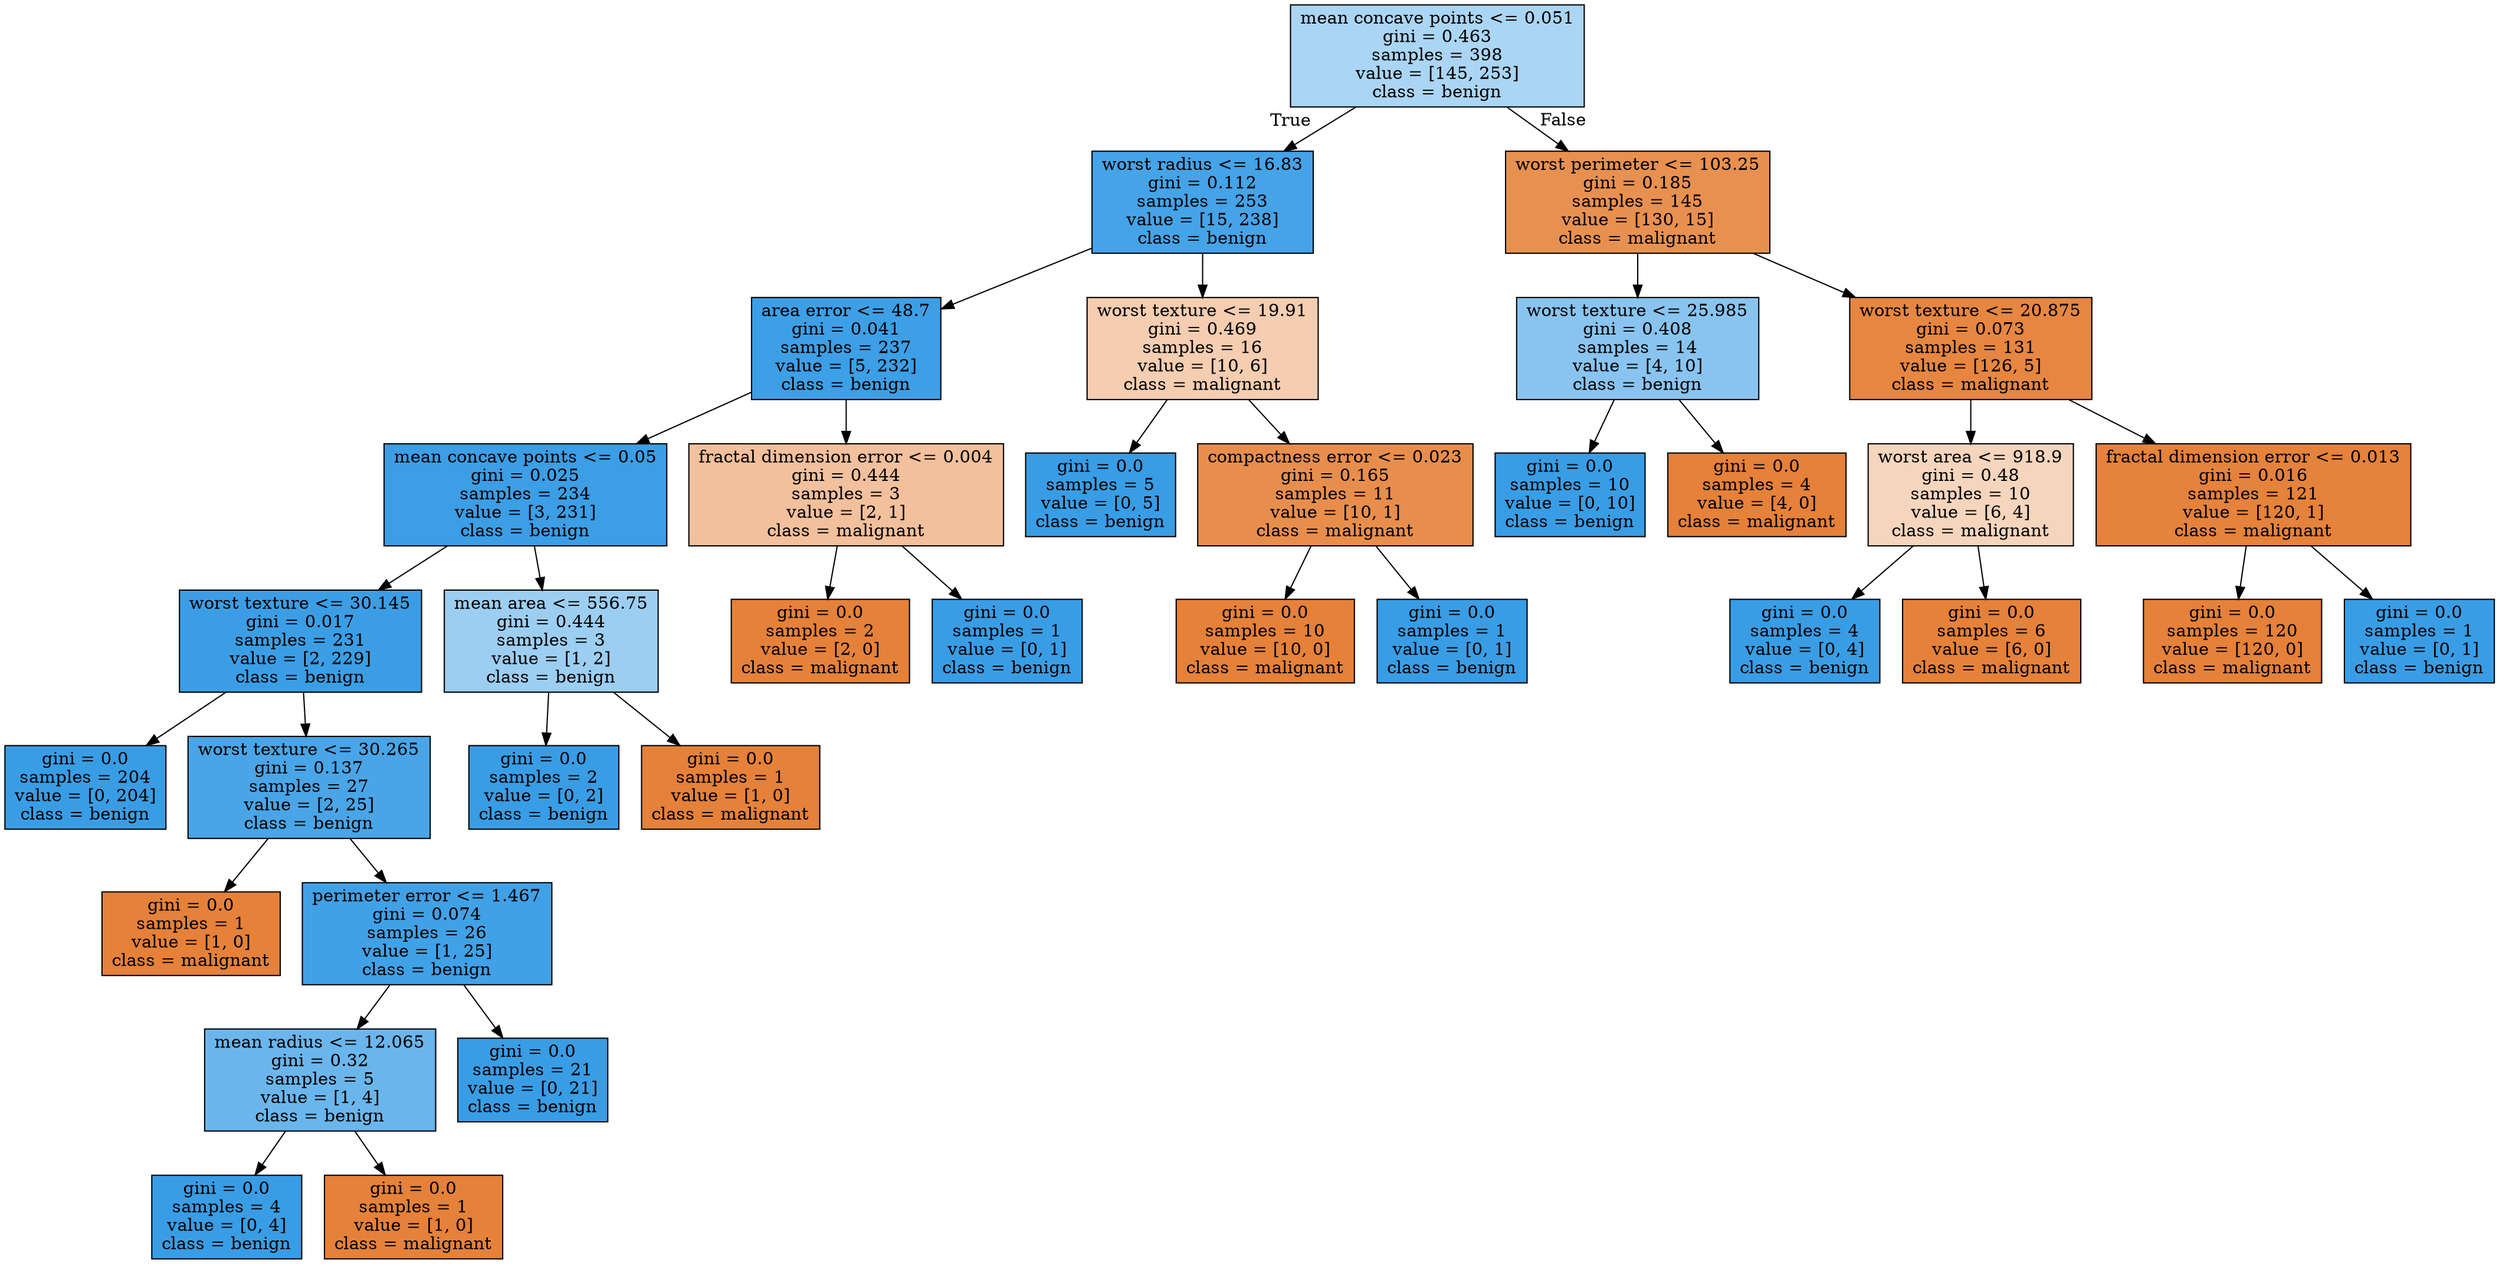 digraph Tree {
node [shape=box, style="filled", color="black"] ;
0 [label="mean concave points <= 0.051\ngini = 0.463\nsamples = 398\nvalue = [145, 253]\nclass = benign", fillcolor="#aad5f4"] ;
1 [label="worst radius <= 16.83\ngini = 0.112\nsamples = 253\nvalue = [15, 238]\nclass = benign", fillcolor="#45a3e7"] ;
0 -> 1 [labeldistance=2.5, labelangle=45, headlabel="True"] ;
2 [label="area error <= 48.7\ngini = 0.041\nsamples = 237\nvalue = [5, 232]\nclass = benign", fillcolor="#3d9fe6"] ;
1 -> 2 ;
3 [label="mean concave points <= 0.05\ngini = 0.025\nsamples = 234\nvalue = [3, 231]\nclass = benign", fillcolor="#3c9ee5"] ;
2 -> 3 ;
4 [label="worst texture <= 30.145\ngini = 0.017\nsamples = 231\nvalue = [2, 229]\nclass = benign", fillcolor="#3b9ee5"] ;
3 -> 4 ;
5 [label="gini = 0.0\nsamples = 204\nvalue = [0, 204]\nclass = benign", fillcolor="#399de5"] ;
4 -> 5 ;
6 [label="worst texture <= 30.265\ngini = 0.137\nsamples = 27\nvalue = [2, 25]\nclass = benign", fillcolor="#49a5e7"] ;
4 -> 6 ;
7 [label="gini = 0.0\nsamples = 1\nvalue = [1, 0]\nclass = malignant", fillcolor="#e58139"] ;
6 -> 7 ;
8 [label="perimeter error <= 1.467\ngini = 0.074\nsamples = 26\nvalue = [1, 25]\nclass = benign", fillcolor="#41a1e6"] ;
6 -> 8 ;
9 [label="mean radius <= 12.065\ngini = 0.32\nsamples = 5\nvalue = [1, 4]\nclass = benign", fillcolor="#6ab6ec"] ;
8 -> 9 ;
10 [label="gini = 0.0\nsamples = 4\nvalue = [0, 4]\nclass = benign", fillcolor="#399de5"] ;
9 -> 10 ;
11 [label="gini = 0.0\nsamples = 1\nvalue = [1, 0]\nclass = malignant", fillcolor="#e58139"] ;
9 -> 11 ;
12 [label="gini = 0.0\nsamples = 21\nvalue = [0, 21]\nclass = benign", fillcolor="#399de5"] ;
8 -> 12 ;
13 [label="mean area <= 556.75\ngini = 0.444\nsamples = 3\nvalue = [1, 2]\nclass = benign", fillcolor="#9ccef2"] ;
3 -> 13 ;
14 [label="gini = 0.0\nsamples = 2\nvalue = [0, 2]\nclass = benign", fillcolor="#399de5"] ;
13 -> 14 ;
15 [label="gini = 0.0\nsamples = 1\nvalue = [1, 0]\nclass = malignant", fillcolor="#e58139"] ;
13 -> 15 ;
16 [label="fractal dimension error <= 0.004\ngini = 0.444\nsamples = 3\nvalue = [2, 1]\nclass = malignant", fillcolor="#f2c09c"] ;
2 -> 16 ;
17 [label="gini = 0.0\nsamples = 2\nvalue = [2, 0]\nclass = malignant", fillcolor="#e58139"] ;
16 -> 17 ;
18 [label="gini = 0.0\nsamples = 1\nvalue = [0, 1]\nclass = benign", fillcolor="#399de5"] ;
16 -> 18 ;
19 [label="worst texture <= 19.91\ngini = 0.469\nsamples = 16\nvalue = [10, 6]\nclass = malignant", fillcolor="#f5cdb0"] ;
1 -> 19 ;
20 [label="gini = 0.0\nsamples = 5\nvalue = [0, 5]\nclass = benign", fillcolor="#399de5"] ;
19 -> 20 ;
21 [label="compactness error <= 0.023\ngini = 0.165\nsamples = 11\nvalue = [10, 1]\nclass = malignant", fillcolor="#e88e4d"] ;
19 -> 21 ;
22 [label="gini = 0.0\nsamples = 10\nvalue = [10, 0]\nclass = malignant", fillcolor="#e58139"] ;
21 -> 22 ;
23 [label="gini = 0.0\nsamples = 1\nvalue = [0, 1]\nclass = benign", fillcolor="#399de5"] ;
21 -> 23 ;
24 [label="worst perimeter <= 103.25\ngini = 0.185\nsamples = 145\nvalue = [130, 15]\nclass = malignant", fillcolor="#e89050"] ;
0 -> 24 [labeldistance=2.5, labelangle=-45, headlabel="False"] ;
25 [label="worst texture <= 25.985\ngini = 0.408\nsamples = 14\nvalue = [4, 10]\nclass = benign", fillcolor="#88c4ef"] ;
24 -> 25 ;
26 [label="gini = 0.0\nsamples = 10\nvalue = [0, 10]\nclass = benign", fillcolor="#399de5"] ;
25 -> 26 ;
27 [label="gini = 0.0\nsamples = 4\nvalue = [4, 0]\nclass = malignant", fillcolor="#e58139"] ;
25 -> 27 ;
28 [label="worst texture <= 20.875\ngini = 0.073\nsamples = 131\nvalue = [126, 5]\nclass = malignant", fillcolor="#e68641"] ;
24 -> 28 ;
29 [label="worst area <= 918.9\ngini = 0.48\nsamples = 10\nvalue = [6, 4]\nclass = malignant", fillcolor="#f6d5bd"] ;
28 -> 29 ;
30 [label="gini = 0.0\nsamples = 4\nvalue = [0, 4]\nclass = benign", fillcolor="#399de5"] ;
29 -> 30 ;
31 [label="gini = 0.0\nsamples = 6\nvalue = [6, 0]\nclass = malignant", fillcolor="#e58139"] ;
29 -> 31 ;
32 [label="fractal dimension error <= 0.013\ngini = 0.016\nsamples = 121\nvalue = [120, 1]\nclass = malignant", fillcolor="#e5823b"] ;
28 -> 32 ;
33 [label="gini = 0.0\nsamples = 120\nvalue = [120, 0]\nclass = malignant", fillcolor="#e58139"] ;
32 -> 33 ;
34 [label="gini = 0.0\nsamples = 1\nvalue = [0, 1]\nclass = benign", fillcolor="#399de5"] ;
32 -> 34 ;
}